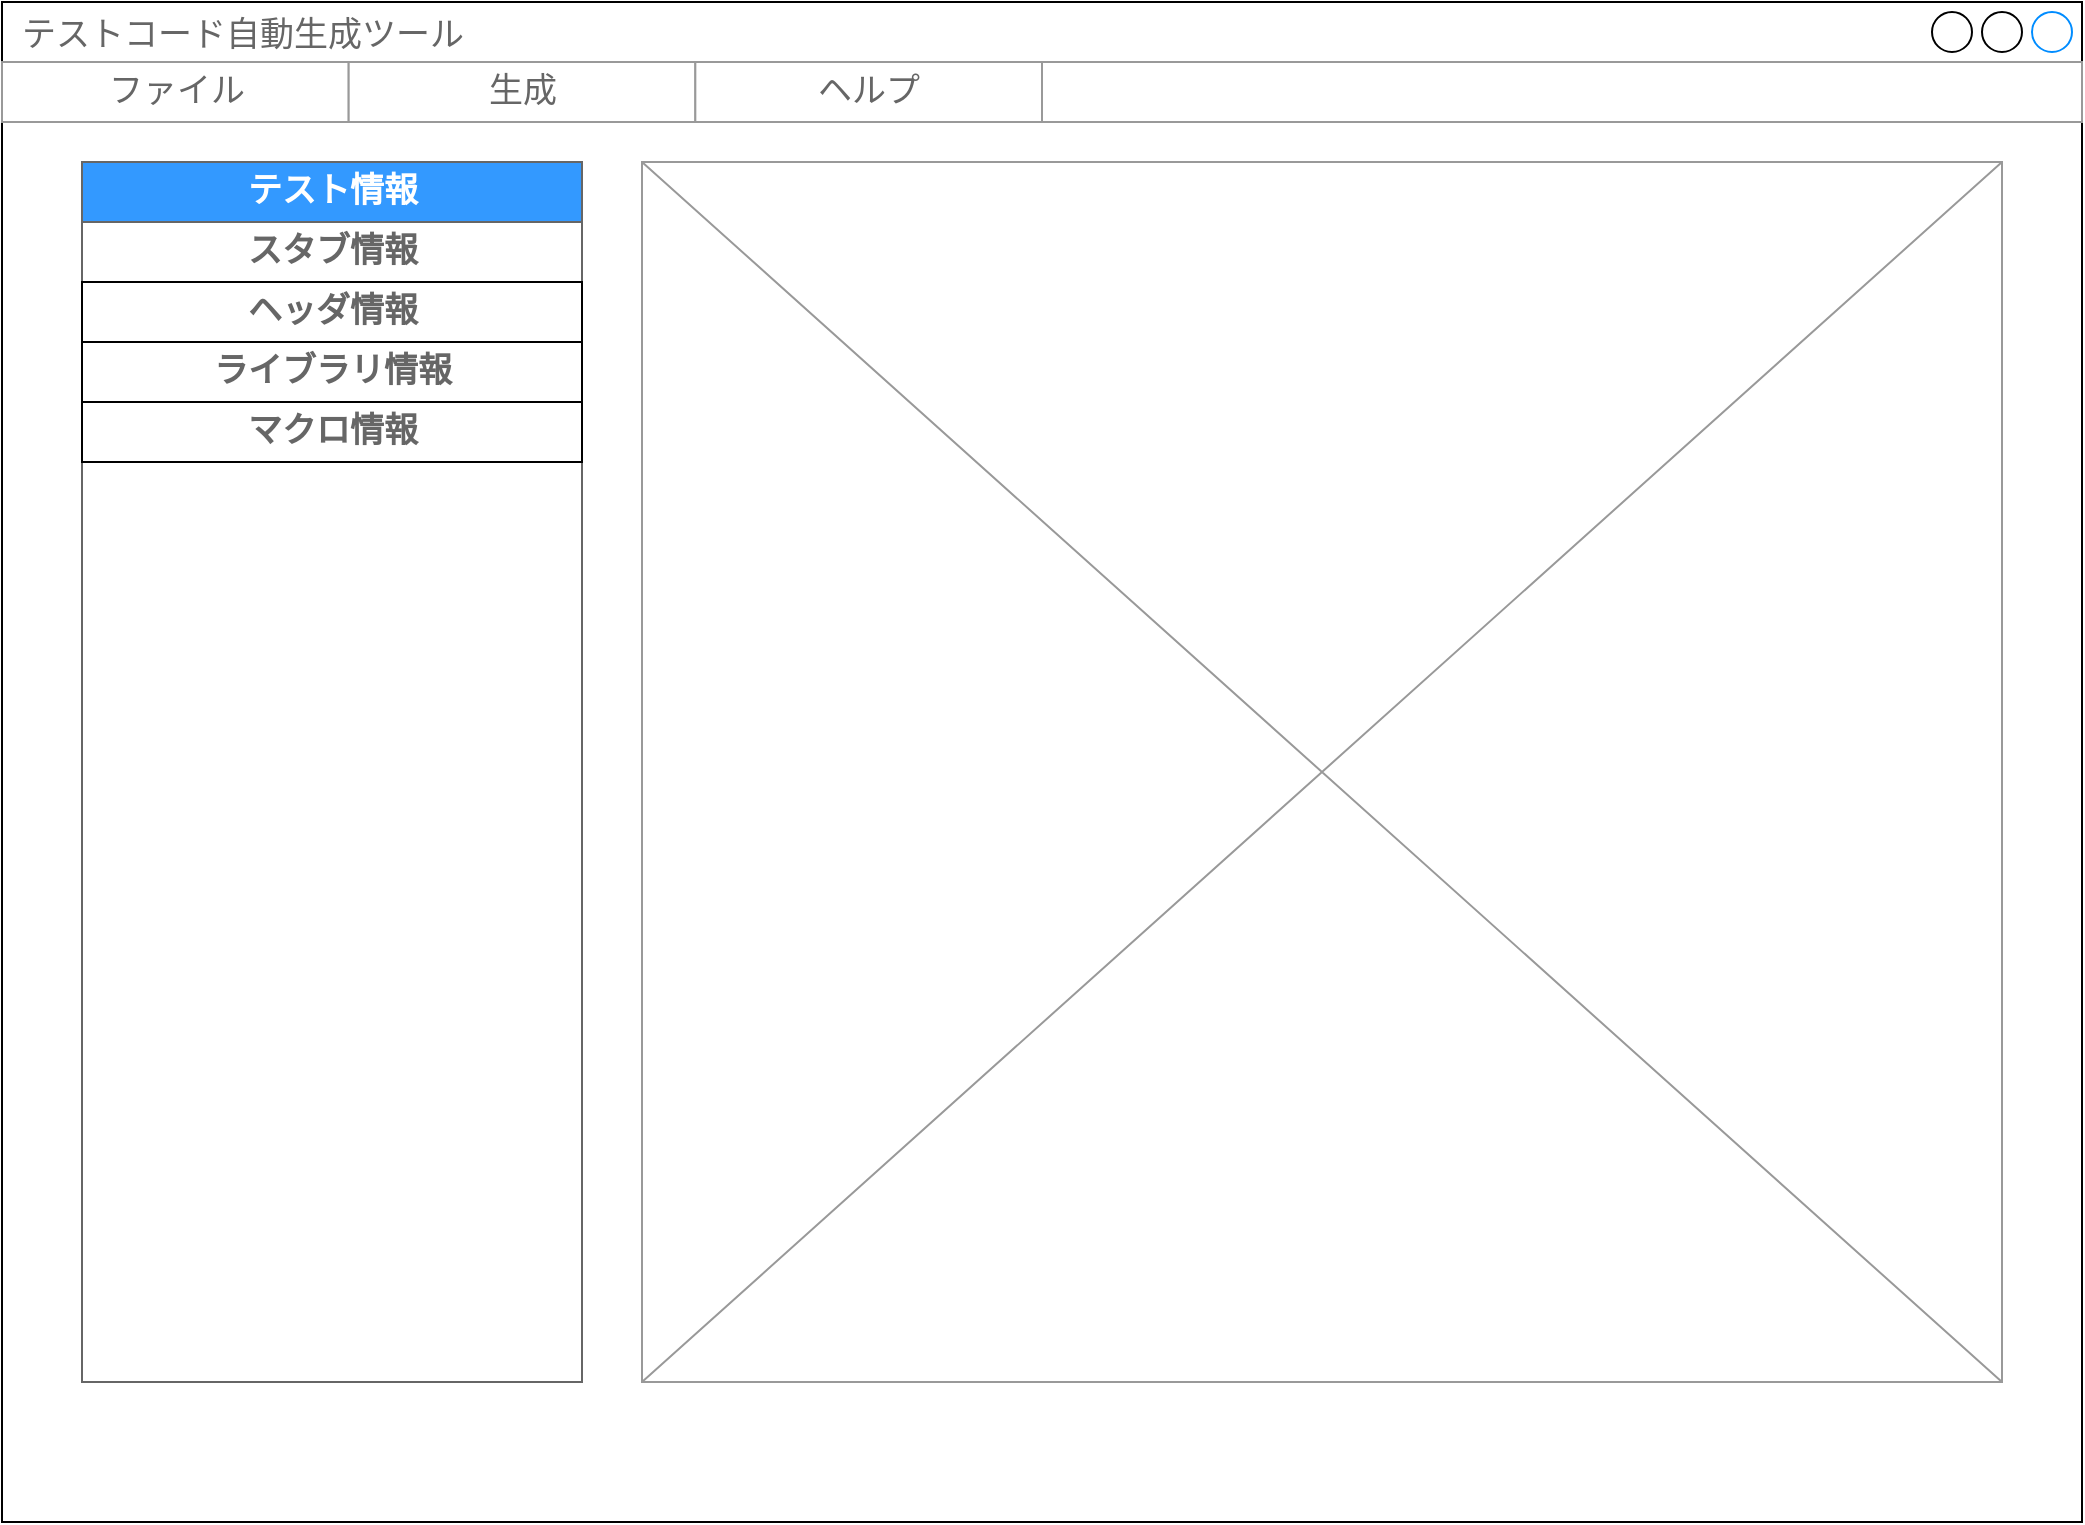 <mxfile version="20.8.16" type="device" pages="6"><diagram name="基本画面構成" id="03018318-947c-dd8e-b7a3-06fadd420f32"><mxGraphModel dx="1612" dy="884" grid="1" gridSize="10" guides="1" tooltips="1" connect="1" arrows="1" fold="1" page="1" pageScale="1" pageWidth="1100" pageHeight="850" background="#ffffff" math="0" shadow="0"><root><mxCell id="0"/><mxCell id="1" parent="0"/><mxCell id="9hwru-9en4UcPgaP0JlD-1" value="テストコード自動生成ツール" style="strokeWidth=1;shadow=0;dashed=0;align=center;html=1;shape=mxgraph.mockup.containers.window;align=left;verticalAlign=top;spacingLeft=8;strokeColor2=#008cff;strokeColor3=#c4c4c4;fontColor=#666666;mainText=;fontSize=17;labelBackgroundColor=none;" parent="1" vertex="1"><mxGeometry x="40" y="40" width="1040" height="760" as="geometry"/></mxCell><mxCell id="9hwru-9en4UcPgaP0JlD-2" value="" style="strokeWidth=1;shadow=0;dashed=0;align=center;html=1;shape=mxgraph.mockup.containers.rrect;rSize=0;strokeColor=#666666;" parent="1" vertex="1"><mxGeometry x="80" y="120" width="250" height="610" as="geometry"/></mxCell><mxCell id="9hwru-9en4UcPgaP0JlD-3" value="テスト情報" style="strokeColor=inherit;fillColor=#3399FF;gradientColor=none;strokeWidth=1;shadow=0;dashed=0;align=center;html=1;shape=mxgraph.mockup.containers.rrect;rSize=0;fontSize=17;fontColor=#FFFFFF;fontStyle=1;resizeWidth=1;" parent="9hwru-9en4UcPgaP0JlD-2" vertex="1"><mxGeometry width="250" height="30" relative="1" as="geometry"/></mxCell><mxCell id="9hwru-9en4UcPgaP0JlD-4" value="スタブ情報" style="strokeColor=inherit;fillColor=inherit;gradientColor=inherit;strokeWidth=1;shadow=0;dashed=0;align=center;html=1;shape=mxgraph.mockup.containers.rrect;rSize=0;fontSize=17;fontColor=#666666;fontStyle=1;resizeWidth=1;" parent="9hwru-9en4UcPgaP0JlD-2" vertex="1"><mxGeometry width="250" height="30" relative="1" as="geometry"><mxPoint y="30" as="offset"/></mxGeometry></mxCell><mxCell id="9hwru-9en4UcPgaP0JlD-5" value="ヘッダ情報" style="strokeWidth=1;shadow=0;dashed=0;align=center;html=1;shape=mxgraph.mockup.containers.rrect;rSize=0;fontSize=17;fontColor=#666666;fontStyle=1;fillColor=#FFFFFF;strokeColor=#000000;resizeWidth=1;gradientColor=#ffffff;" parent="9hwru-9en4UcPgaP0JlD-2" vertex="1"><mxGeometry width="250" height="30" relative="1" as="geometry"><mxPoint y="60" as="offset"/></mxGeometry></mxCell><mxCell id="y5yFTSg9JEZbx3OpITRd-5" value="ライブラリ情報" style="rounded=0;html=1;fontSize=17;fontColor=#666666;fontStyle=1" parent="9hwru-9en4UcPgaP0JlD-2" vertex="1"><mxGeometry y="90" width="250" height="30" as="geometry"/></mxCell><mxCell id="y5yFTSg9JEZbx3OpITRd-11" value="マクロ情報" style="rounded=0;html=1;fontSize=17;fontColor=#666666;fontStyle=1" parent="9hwru-9en4UcPgaP0JlD-2" vertex="1"><mxGeometry y="120" width="250" height="30" as="geometry"/></mxCell><mxCell id="9hwru-9en4UcPgaP0JlD-7" value="" style="verticalLabelPosition=bottom;shadow=0;dashed=0;align=center;html=1;verticalAlign=top;strokeWidth=1;shape=mxgraph.mockup.graphics.simpleIcon;strokeColor=#999999;" parent="1" vertex="1"><mxGeometry x="360" y="120" width="680" height="610" as="geometry"/></mxCell><mxCell id="_d0EkSeOCeILaIV-UWA6-1" value="" style="strokeWidth=1;shadow=0;dashed=0;align=center;html=1;shape=mxgraph.mockup.forms.rrect;rSize=0;strokeColor=#999999;" parent="1" vertex="1"><mxGeometry x="40" y="70" width="1040" height="30" as="geometry"/></mxCell><mxCell id="_d0EkSeOCeILaIV-UWA6-2" value="ファイル" style="strokeColor=inherit;fillColor=inherit;gradientColor=inherit;strokeWidth=1;shadow=0;dashed=0;align=center;html=1;shape=mxgraph.mockup.forms.rrect;rSize=0;fontSize=17;fontColor=#666666;" parent="_d0EkSeOCeILaIV-UWA6-1" vertex="1"><mxGeometry width="173.333" height="30" as="geometry"/></mxCell><mxCell id="_d0EkSeOCeILaIV-UWA6-3" value="生成" style="strokeColor=inherit;fillColor=inherit;gradientColor=inherit;strokeWidth=1;shadow=0;dashed=0;align=center;html=1;shape=mxgraph.mockup.forms.rrect;rSize=0;fontSize=17;fontColor=#666666;" parent="_d0EkSeOCeILaIV-UWA6-1" vertex="1"><mxGeometry x="173.337" width="173.333" height="30" as="geometry"/></mxCell><mxCell id="UghdZn0Q_ZNb2Nab-XU8-2" value="ヘルプ" style="strokeColor=inherit;fillColor=inherit;gradientColor=inherit;strokeWidth=1;shadow=0;dashed=0;align=center;html=1;shape=mxgraph.mockup.forms.rrect;rSize=0;fontSize=17;fontColor=#666666;" vertex="1" parent="_d0EkSeOCeILaIV-UWA6-1"><mxGeometry x="346.667" width="173.333" height="30" as="geometry"/></mxCell></root></mxGraphModel></diagram><diagram name="テスト情報" id="dpCbRO_Q3HK7U3uG6DJw"><mxGraphModel dx="1612" dy="884" grid="1" gridSize="10" guides="1" tooltips="1" connect="1" arrows="1" fold="1" page="1" pageScale="1" pageWidth="1100" pageHeight="850" background="#ffffff" math="0" shadow="0"><root><mxCell id="grV2KH77sPc5Wq6j4LQy-0"/><mxCell id="grV2KH77sPc5Wq6j4LQy-1" parent="grV2KH77sPc5Wq6j4LQy-0"/><mxCell id="grV2KH77sPc5Wq6j4LQy-2" value="テストコード自動生成ツール" style="strokeWidth=1;shadow=0;dashed=0;align=center;html=1;shape=mxgraph.mockup.containers.window;align=left;verticalAlign=top;spacingLeft=8;strokeColor2=#008cff;strokeColor3=#c4c4c4;fontColor=#666666;mainText=;fontSize=17;labelBackgroundColor=none;" parent="grV2KH77sPc5Wq6j4LQy-1" vertex="1"><mxGeometry x="40" y="40" width="1040" height="760" as="geometry"/></mxCell><mxCell id="grV2KH77sPc5Wq6j4LQy-12" value="" style="rounded=0;whiteSpace=wrap;html=1;strokeColor=#000000;fillColor=#FFFFFF;gradientColor=#ffffff;fontColor=#666666;" parent="grV2KH77sPc5Wq6j4LQy-1" vertex="1"><mxGeometry x="360" y="120" width="690" height="610" as="geometry"/></mxCell><mxCell id="grV2KH77sPc5Wq6j4LQy-13" value="入力(テスト定義ファイル)：" style="text;html=1;strokeColor=none;fillColor=none;align=left;verticalAlign=middle;whiteSpace=wrap;rounded=0;fontColor=#666666;spacingLeft=10;" parent="grV2KH77sPc5Wq6j4LQy-1" vertex="1"><mxGeometry x="360" y="120" width="690" height="40" as="geometry"/></mxCell><mxCell id="grV2KH77sPc5Wq6j4LQy-14" value="Line 1" style="strokeWidth=1;shadow=0;dashed=0;align=center;html=1;shape=mxgraph.mockup.text.textBox;fontColor=#666666;align=left;fontSize=17;spacingLeft=4;spacingTop=-3;strokeColor=#666666;mainText=;fillColor=#FFFFFF;gradientColor=#ffffff;verticalAlign=middle;" parent="grV2KH77sPc5Wq6j4LQy-1" vertex="1"><mxGeometry x="370" y="160" width="635" height="30" as="geometry"/></mxCell><mxCell id="grV2KH77sPc5Wq6j4LQy-16" value="出力ファイル：" style="text;html=1;strokeColor=none;fillColor=none;align=left;verticalAlign=middle;whiteSpace=wrap;rounded=0;fontColor=#666666;spacingLeft=10;" parent="grV2KH77sPc5Wq6j4LQy-1" vertex="1"><mxGeometry x="360" y="190" width="690" height="40" as="geometry"/></mxCell><mxCell id="grV2KH77sPc5Wq6j4LQy-17" value="Line 1" style="strokeWidth=1;shadow=0;dashed=0;align=center;html=1;shape=mxgraph.mockup.text.textBox;fontColor=#666666;align=left;fontSize=17;spacingLeft=4;spacingTop=-3;strokeColor=#666666;mainText=;fillColor=#FFFFFF;gradientColor=#ffffff;verticalAlign=middle;" parent="grV2KH77sPc5Wq6j4LQy-1" vertex="1"><mxGeometry x="370" y="230" width="635" height="30" as="geometry"/></mxCell><mxCell id="sqTs93BHz3WHbi5huzq--0" value="" style="strokeWidth=1;shadow=0;dashed=0;align=center;html=1;shape=mxgraph.mockup.forms.rrect;rSize=0;strokeColor=#999999;" parent="grV2KH77sPc5Wq6j4LQy-1" vertex="1"><mxGeometry x="40" y="70" width="1040" height="30" as="geometry"/></mxCell><mxCell id="sqTs93BHz3WHbi5huzq--1" value="ファイル" style="strokeColor=inherit;fillColor=inherit;gradientColor=inherit;strokeWidth=1;shadow=0;dashed=0;align=center;html=1;shape=mxgraph.mockup.forms.rrect;rSize=0;fontSize=17;fontColor=#666666;" parent="sqTs93BHz3WHbi5huzq--0" vertex="1"><mxGeometry width="173.333" height="30" as="geometry"/></mxCell><mxCell id="sqTs93BHz3WHbi5huzq--2" value="実行" style="strokeColor=inherit;fillColor=inherit;gradientColor=inherit;strokeWidth=1;shadow=0;dashed=0;align=center;html=1;shape=mxgraph.mockup.forms.rrect;rSize=0;fontSize=17;fontColor=#666666;" parent="sqTs93BHz3WHbi5huzq--0" vertex="1"><mxGeometry x="173.337" width="173.333" height="30" as="geometry"/></mxCell><mxCell id="EmnfbcOG1supJtTWnngs-0" value="ヘルプ" style="strokeColor=inherit;fillColor=inherit;gradientColor=inherit;strokeWidth=1;shadow=0;dashed=0;align=center;html=1;shape=mxgraph.mockup.forms.rrect;rSize=0;fontSize=17;fontColor=#666666;" vertex="1" parent="sqTs93BHz3WHbi5huzq--0"><mxGeometry x="346.667" width="173.333" height="30" as="geometry"/></mxCell><mxCell id="wxHCtYgKQq3ZhYlfMg-A-0" value="" style="strokeWidth=1;shadow=0;dashed=0;align=center;html=1;shape=mxgraph.mockup.containers.rrect;rSize=0;strokeColor=#666666;fontColor=#FFFFFF;" parent="grV2KH77sPc5Wq6j4LQy-1" vertex="1"><mxGeometry x="80" y="120" width="250" height="610" as="geometry"/></mxCell><mxCell id="wxHCtYgKQq3ZhYlfMg-A-1" value="テスト情報" style="strokeColor=inherit;fillColor=#3399FF;gradientColor=none;strokeWidth=1;shadow=0;dashed=0;align=center;html=1;shape=mxgraph.mockup.containers.rrect;rSize=0;fontSize=17;fontColor=#666666;fontStyle=1;resizeWidth=1;" parent="wxHCtYgKQq3ZhYlfMg-A-0" vertex="1"><mxGeometry width="250" height="30" relative="1" as="geometry"/></mxCell><mxCell id="wxHCtYgKQq3ZhYlfMg-A-2" value="スタブ情報" style="strokeColor=inherit;fillColor=none;gradientColor=inherit;strokeWidth=1;shadow=0;dashed=0;align=center;html=1;shape=mxgraph.mockup.containers.rrect;rSize=0;fontSize=17;fontColor=#666666;fontStyle=1;resizeWidth=1;" parent="wxHCtYgKQq3ZhYlfMg-A-0" vertex="1"><mxGeometry width="250" height="30" relative="1" as="geometry"><mxPoint y="30" as="offset"/></mxGeometry></mxCell><mxCell id="wxHCtYgKQq3ZhYlfMg-A-3" value="ヘッダ情報" style="strokeWidth=1;shadow=0;dashed=0;align=center;html=1;shape=mxgraph.mockup.containers.rrect;rSize=0;fontSize=17;fontColor=#666666;fontStyle=1;fillColor=#FFFFFF;strokeColor=#000000;resizeWidth=1;gradientColor=#ffffff;" parent="wxHCtYgKQq3ZhYlfMg-A-0" vertex="1"><mxGeometry width="250" height="30" relative="1" as="geometry"><mxPoint y="60" as="offset"/></mxGeometry></mxCell><mxCell id="wxHCtYgKQq3ZhYlfMg-A-4" value="ライブラリ情報" style="rounded=0;html=1;fontSize=17;fontColor=#666666;fontStyle=1" parent="wxHCtYgKQq3ZhYlfMg-A-0" vertex="1"><mxGeometry y="90" width="250" height="30" as="geometry"/></mxCell><mxCell id="wxHCtYgKQq3ZhYlfMg-A-5" value="マクロ情報" style="rounded=0;html=1;fontSize=17;fontColor=#666666;fontStyle=1" parent="wxHCtYgKQq3ZhYlfMg-A-0" vertex="1"><mxGeometry y="120" width="250" height="30" as="geometry"/></mxCell></root></mxGraphModel></diagram><diagram name="スタブ情報" id="4IOG25D9VPpVY6j1-vUD"><mxGraphModel dx="1612" dy="884" grid="1" gridSize="10" guides="1" tooltips="1" connect="1" arrows="1" fold="1" page="1" pageScale="1" pageWidth="1100" pageHeight="850" background="#ffffff" math="0" shadow="0"><root><mxCell id="AW5n6xgXQ_izR3B869sL-0"/><mxCell id="AW5n6xgXQ_izR3B869sL-1" parent="AW5n6xgXQ_izR3B869sL-0"/><mxCell id="AW5n6xgXQ_izR3B869sL-2" value="テストコード自動生成ツール" style="strokeWidth=1;shadow=0;dashed=0;align=center;html=1;shape=mxgraph.mockup.containers.window;align=left;verticalAlign=top;spacingLeft=8;strokeColor2=#008cff;strokeColor3=#c4c4c4;fontColor=#666666;mainText=;fontSize=17;labelBackgroundColor=none;" parent="AW5n6xgXQ_izR3B869sL-1" vertex="1"><mxGeometry x="40" y="40" width="1040" height="760" as="geometry"/></mxCell><mxCell id="J2Of4-h976m-gpY96LYn-0" value="" style="rounded=0;whiteSpace=wrap;html=1;strokeColor=#000000;fillColor=#FFFFFF;gradientColor=#ffffff;fontColor=#666666;" parent="AW5n6xgXQ_izR3B869sL-1" vertex="1"><mxGeometry x="360" y="120" width="690" height="610" as="geometry"/></mxCell><mxCell id="J2Of4-h976m-gpY96LYn-1" value="バッファサイズ１：" style="text;html=1;strokeColor=none;fillColor=none;align=left;verticalAlign=middle;whiteSpace=wrap;rounded=0;fontColor=#666666;spacingLeft=10;" parent="AW5n6xgXQ_izR3B869sL-1" vertex="1"><mxGeometry x="360" y="120" width="690" height="40" as="geometry"/></mxCell><mxCell id="J2Of4-h976m-gpY96LYn-2" value="&lt;table cellpadding=&quot;0&quot; cellspacing=&quot;0&quot; style=&quot;width:100%;height:100%;&quot;&gt;&lt;tr&gt;&lt;td style=&quot;width:85%&quot;&gt;100&lt;/td&gt;&lt;td style=&quot;width:15%&quot;&gt;&lt;/td&gt;&lt;/tr&gt;&lt;/table&gt;" style="strokeWidth=1;shadow=0;dashed=0;align=center;html=1;shape=mxgraph.mockup.forms.spinner;strokeColor=#999999;spinLayout=right;spinStyle=normal;adjStyle=triangle;fillColor=#aaddff;fontSize=17;fontColor=#666666;mainText=;html=1;overflow=fill;" parent="AW5n6xgXQ_izR3B869sL-1" vertex="1"><mxGeometry x="400" y="160" width="160" height="42" as="geometry"/></mxCell><mxCell id="J2Of4-h976m-gpY96LYn-4" value="バッファサイズ2：" style="text;html=1;strokeColor=none;fillColor=none;align=left;verticalAlign=middle;whiteSpace=wrap;rounded=0;fontColor=#666666;spacingLeft=10;" parent="AW5n6xgXQ_izR3B869sL-1" vertex="1"><mxGeometry x="360" y="202" width="690" height="40" as="geometry"/></mxCell><mxCell id="J2Of4-h976m-gpY96LYn-5" value="&lt;table cellpadding=&quot;0&quot; cellspacing=&quot;0&quot; style=&quot;width:100%;height:100%;&quot;&gt;&lt;tr&gt;&lt;td style=&quot;width:85%&quot;&gt;100&lt;/td&gt;&lt;td style=&quot;width:15%&quot;&gt;&lt;/td&gt;&lt;/tr&gt;&lt;/table&gt;" style="strokeWidth=1;shadow=0;dashed=0;align=center;html=1;shape=mxgraph.mockup.forms.spinner;strokeColor=#999999;spinLayout=right;spinStyle=normal;adjStyle=triangle;fillColor=#aaddff;fontSize=17;fontColor=#666666;mainText=;html=1;overflow=fill;" parent="AW5n6xgXQ_izR3B869sL-1" vertex="1"><mxGeometry x="400" y="242" width="160" height="42" as="geometry"/></mxCell><mxCell id="Mf6vwOzKavBPn4hQ-oSU-3" value="" style="strokeWidth=1;shadow=0;dashed=0;align=center;html=1;shape=mxgraph.mockup.forms.rrect;rSize=0;strokeColor=#999999;" parent="AW5n6xgXQ_izR3B869sL-1" vertex="1"><mxGeometry x="40" y="70" width="1040" height="30" as="geometry"/></mxCell><mxCell id="Mf6vwOzKavBPn4hQ-oSU-4" value="ファイル" style="strokeColor=inherit;fillColor=inherit;gradientColor=inherit;strokeWidth=1;shadow=0;dashed=0;align=center;html=1;shape=mxgraph.mockup.forms.rrect;rSize=0;fontSize=17;fontColor=#666666;" parent="Mf6vwOzKavBPn4hQ-oSU-3" vertex="1"><mxGeometry width="173.333" height="30" as="geometry"/></mxCell><mxCell id="Mf6vwOzKavBPn4hQ-oSU-5" value="実行" style="strokeColor=inherit;fillColor=inherit;gradientColor=inherit;strokeWidth=1;shadow=0;dashed=0;align=center;html=1;shape=mxgraph.mockup.forms.rrect;rSize=0;fontSize=17;fontColor=#666666;" parent="Mf6vwOzKavBPn4hQ-oSU-3" vertex="1"><mxGeometry x="173.337" width="173.333" height="30" as="geometry"/></mxCell><mxCell id="_fLjXLPnqDTyhEwpML-s-0" value="ヘルプ" style="strokeColor=inherit;fillColor=inherit;gradientColor=inherit;strokeWidth=1;shadow=0;dashed=0;align=center;html=1;shape=mxgraph.mockup.forms.rrect;rSize=0;fontSize=17;fontColor=#666666;" vertex="1" parent="Mf6vwOzKavBPn4hQ-oSU-3"><mxGeometry x="346.667" width="173.333" height="30" as="geometry"/></mxCell><mxCell id="aFeP-QTtbjjAXM3kBkoB-0" value="" style="strokeWidth=1;shadow=0;dashed=0;align=center;html=1;shape=mxgraph.mockup.containers.rrect;rSize=0;strokeColor=#666666;" parent="AW5n6xgXQ_izR3B869sL-1" vertex="1"><mxGeometry x="80" y="120" width="250" height="610" as="geometry"/></mxCell><mxCell id="aFeP-QTtbjjAXM3kBkoB-1" value="テスト情報" style="strokeColor=inherit;fillColor=#FFFFFF;gradientColor=none;strokeWidth=1;shadow=0;dashed=0;align=center;html=1;shape=mxgraph.mockup.containers.rrect;rSize=0;fontSize=17;fontColor=#666666;fontStyle=1;resizeWidth=1;" parent="aFeP-QTtbjjAXM3kBkoB-0" vertex="1"><mxGeometry width="250" height="30" relative="1" as="geometry"/></mxCell><mxCell id="aFeP-QTtbjjAXM3kBkoB-2" value="スタブ情報" style="strokeColor=inherit;fillColor=#3399FF;gradientColor=inherit;strokeWidth=1;shadow=0;dashed=0;align=center;html=1;shape=mxgraph.mockup.containers.rrect;rSize=0;fontSize=17;fontColor=#FFFFFF;fontStyle=1;resizeWidth=1;" parent="aFeP-QTtbjjAXM3kBkoB-0" vertex="1"><mxGeometry width="250" height="30" relative="1" as="geometry"><mxPoint y="30" as="offset"/></mxGeometry></mxCell><mxCell id="aFeP-QTtbjjAXM3kBkoB-3" value="ヘッダ情報" style="strokeWidth=1;shadow=0;dashed=0;align=center;html=1;shape=mxgraph.mockup.containers.rrect;rSize=0;fontSize=17;fontColor=#666666;fontStyle=1;fillColor=#FFFFFF;strokeColor=#000000;resizeWidth=1;gradientColor=none;" parent="aFeP-QTtbjjAXM3kBkoB-0" vertex="1"><mxGeometry width="250" height="30" relative="1" as="geometry"><mxPoint y="60" as="offset"/></mxGeometry></mxCell><mxCell id="aFeP-QTtbjjAXM3kBkoB-4" value="ライブラリ情報" style="rounded=0;html=1;fontSize=17;fontColor=#666666;fontStyle=1" parent="aFeP-QTtbjjAXM3kBkoB-0" vertex="1"><mxGeometry y="90" width="250" height="30" as="geometry"/></mxCell><mxCell id="aFeP-QTtbjjAXM3kBkoB-5" value="マクロ情報" style="rounded=0;html=1;fontSize=17;fontColor=#666666;fontStyle=1" parent="aFeP-QTtbjjAXM3kBkoB-0" vertex="1"><mxGeometry y="120" width="250" height="30" as="geometry"/></mxCell></root></mxGraphModel></diagram><diagram name="ヘッダ情報" id="fWGjToEqEA1YI7aHbc0_"><mxGraphModel dx="1612" dy="884" grid="1" gridSize="10" guides="1" tooltips="1" connect="1" arrows="1" fold="1" page="1" pageScale="1" pageWidth="1100" pageHeight="850" background="#ffffff" math="0" shadow="0"><root><mxCell id="FolmcVE4g_WhvU4OsLXf-0"/><mxCell id="FolmcVE4g_WhvU4OsLXf-1" parent="FolmcVE4g_WhvU4OsLXf-0"/><mxCell id="FolmcVE4g_WhvU4OsLXf-2" value="テストコード自動生成ツール" style="strokeWidth=1;shadow=0;dashed=0;align=center;html=1;shape=mxgraph.mockup.containers.window;align=left;verticalAlign=top;spacingLeft=8;strokeColor2=#008cff;strokeColor3=#c4c4c4;fontColor=#666666;mainText=;fontSize=17;labelBackgroundColor=none;" parent="FolmcVE4g_WhvU4OsLXf-1" vertex="1"><mxGeometry x="40" y="40" width="1040" height="760" as="geometry"/></mxCell><mxCell id="FolmcVE4g_WhvU4OsLXf-7" value="" style="strokeWidth=1;shadow=0;dashed=0;align=center;html=1;shape=mxgraph.mockup.forms.rrect;rSize=0;strokeColor=#999999;" parent="FolmcVE4g_WhvU4OsLXf-1" vertex="1"><mxGeometry x="40" y="70" width="1040" height="30" as="geometry"/></mxCell><mxCell id="FolmcVE4g_WhvU4OsLXf-8" value="ファイル" style="strokeColor=inherit;fillColor=inherit;gradientColor=inherit;strokeWidth=1;shadow=0;dashed=0;align=center;html=1;shape=mxgraph.mockup.forms.rrect;rSize=0;fontSize=17;fontColor=#666666;" parent="FolmcVE4g_WhvU4OsLXf-7" vertex="1"><mxGeometry width="173.333" height="30" as="geometry"/></mxCell><mxCell id="FolmcVE4g_WhvU4OsLXf-9" value="実行" style="strokeColor=inherit;fillColor=inherit;gradientColor=inherit;strokeWidth=1;shadow=0;dashed=0;align=center;html=1;shape=mxgraph.mockup.forms.rrect;rSize=0;fontSize=17;fontColor=#666666;" parent="FolmcVE4g_WhvU4OsLXf-7" vertex="1"><mxGeometry x="173.337" width="173.333" height="30" as="geometry"/></mxCell><mxCell id="07mpbCQbLzkCEpkLKs9c-0" value="ヘルプ" style="strokeColor=inherit;fillColor=inherit;gradientColor=inherit;strokeWidth=1;shadow=0;dashed=0;align=center;html=1;shape=mxgraph.mockup.forms.rrect;rSize=0;fontSize=17;fontColor=#666666;" vertex="1" parent="FolmcVE4g_WhvU4OsLXf-7"><mxGeometry x="346.667" width="173.333" height="30" as="geometry"/></mxCell><mxCell id="FolmcVE4g_WhvU4OsLXf-10" value="" style="rounded=0;whiteSpace=wrap;html=1;strokeColor=#000000;fillColor=#FFFFFF;gradientColor=#ffffff;fontColor=#666666;" parent="FolmcVE4g_WhvU4OsLXf-1" vertex="1"><mxGeometry x="360" y="120" width="690" height="610" as="geometry"/></mxCell><mxCell id="FolmcVE4g_WhvU4OsLXf-11" value="標準ヘッダ：" style="text;html=1;strokeColor=none;fillColor=none;align=left;verticalAlign=middle;whiteSpace=wrap;rounded=0;fontColor=#666666;spacingLeft=10;" parent="FolmcVE4g_WhvU4OsLXf-1" vertex="1"><mxGeometry x="360" y="120" width="690" height="40" as="geometry"/></mxCell><mxCell id="FolmcVE4g_WhvU4OsLXf-13" value="ユーザヘッダ" style="text;html=1;strokeColor=none;fillColor=none;align=left;verticalAlign=middle;whiteSpace=wrap;rounded=0;fontColor=#666666;spacingLeft=10;" parent="FolmcVE4g_WhvU4OsLXf-1" vertex="1"><mxGeometry x="360" y="320" width="690" height="40" as="geometry"/></mxCell><mxCell id="FolmcVE4g_WhvU4OsLXf-15" value="" style="rounded=0;whiteSpace=wrap;html=1;strokeColor=#000000;fillColor=#FFFFFF;gradientColor=none;fontColor=#666666;align=left;" parent="FolmcVE4g_WhvU4OsLXf-1" vertex="1"><mxGeometry x="400" y="160" width="600" height="160" as="geometry"/></mxCell><mxCell id="FolmcVE4g_WhvU4OsLXf-16" value="" style="rounded=0;whiteSpace=wrap;html=1;strokeColor=#000000;fillColor=#FFFFFF;gradientColor=none;fontColor=#666666;align=left;" parent="FolmcVE4g_WhvU4OsLXf-1" vertex="1"><mxGeometry x="400" y="360" width="600" height="160" as="geometry"/></mxCell><mxCell id="UO1eo63-Pspc9xyttQ0N-0" value="インクルードディレクトリ" style="text;html=1;strokeColor=none;fillColor=none;align=left;verticalAlign=middle;whiteSpace=wrap;rounded=0;fontColor=#666666;spacingLeft=10;" parent="FolmcVE4g_WhvU4OsLXf-1" vertex="1"><mxGeometry x="365" y="520" width="690" height="40" as="geometry"/></mxCell><mxCell id="UO1eo63-Pspc9xyttQ0N-1" value="" style="rounded=0;whiteSpace=wrap;html=1;strokeColor=#000000;fillColor=#FFFFFF;gradientColor=none;fontColor=#666666;align=left;" parent="FolmcVE4g_WhvU4OsLXf-1" vertex="1"><mxGeometry x="400" y="560" width="600" height="160" as="geometry"/></mxCell><mxCell id="MLbu7PVZ9KmqcFI35WvK-0" value="" style="strokeWidth=1;shadow=0;dashed=0;align=center;html=1;shape=mxgraph.mockup.containers.rrect;rSize=0;strokeColor=#666666;" parent="FolmcVE4g_WhvU4OsLXf-1" vertex="1"><mxGeometry x="80" y="120" width="250" height="610" as="geometry"/></mxCell><mxCell id="MLbu7PVZ9KmqcFI35WvK-1" value="テスト情報" style="strokeColor=inherit;fillColor=#FFFFFF;gradientColor=none;strokeWidth=1;shadow=0;dashed=0;align=center;html=1;shape=mxgraph.mockup.containers.rrect;rSize=0;fontSize=17;fontColor=#666666;fontStyle=1;resizeWidth=1;" parent="MLbu7PVZ9KmqcFI35WvK-0" vertex="1"><mxGeometry width="250" height="30" relative="1" as="geometry"/></mxCell><mxCell id="MLbu7PVZ9KmqcFI35WvK-2" value="スタブ情報" style="strokeColor=inherit;fillColor=inherit;gradientColor=inherit;strokeWidth=1;shadow=0;dashed=0;align=center;html=1;shape=mxgraph.mockup.containers.rrect;rSize=0;fontSize=17;fontColor=#666666;fontStyle=1;resizeWidth=1;" parent="MLbu7PVZ9KmqcFI35WvK-0" vertex="1"><mxGeometry width="250" height="30" relative="1" as="geometry"><mxPoint y="30" as="offset"/></mxGeometry></mxCell><mxCell id="MLbu7PVZ9KmqcFI35WvK-3" value="ヘッダ情報" style="strokeWidth=1;shadow=0;dashed=0;align=center;html=1;shape=mxgraph.mockup.containers.rrect;rSize=0;fontSize=17;fontColor=#FFFFFF;fontStyle=1;fillColor=#3399FF;strokeColor=#000000;resizeWidth=1;gradientColor=none;" parent="MLbu7PVZ9KmqcFI35WvK-0" vertex="1"><mxGeometry width="250" height="30" relative="1" as="geometry"><mxPoint y="60" as="offset"/></mxGeometry></mxCell><mxCell id="MLbu7PVZ9KmqcFI35WvK-4" value="ライブラリ情報" style="rounded=0;html=1;fontSize=17;fontColor=#666666;fontStyle=1" parent="MLbu7PVZ9KmqcFI35WvK-0" vertex="1"><mxGeometry y="90" width="250" height="30" as="geometry"/></mxCell><mxCell id="MLbu7PVZ9KmqcFI35WvK-5" value="マクロ情報" style="rounded=0;html=1;fontSize=17;fontColor=#666666;fontStyle=1" parent="MLbu7PVZ9KmqcFI35WvK-0" vertex="1"><mxGeometry y="120" width="250" height="30" as="geometry"/></mxCell></root></mxGraphModel></diagram><diagram name="ライブラリ情報" id="fnNlXKbFB-y1KG1FZcIc"><mxGraphModel dx="1612" dy="884" grid="1" gridSize="10" guides="1" tooltips="1" connect="1" arrows="1" fold="1" page="1" pageScale="1" pageWidth="1100" pageHeight="850" background="#ffffff" math="0" shadow="0"><root><mxCell id="SyWiGET7o1NTAPiMwZJA-0"/><mxCell id="SyWiGET7o1NTAPiMwZJA-1" parent="SyWiGET7o1NTAPiMwZJA-0"/><mxCell id="SyWiGET7o1NTAPiMwZJA-2" value="テストコード自動生成ツール" style="strokeWidth=1;shadow=0;dashed=0;align=center;html=1;shape=mxgraph.mockup.containers.window;align=left;verticalAlign=top;spacingLeft=8;strokeColor2=#008cff;strokeColor3=#c4c4c4;fontColor=#666666;mainText=;fontSize=17;labelBackgroundColor=none;" parent="SyWiGET7o1NTAPiMwZJA-1" vertex="1"><mxGeometry x="40" y="40" width="1040" height="760" as="geometry"/></mxCell><mxCell id="SyWiGET7o1NTAPiMwZJA-3" value="" style="strokeWidth=1;shadow=0;dashed=0;align=center;html=1;shape=mxgraph.mockup.forms.rrect;rSize=0;strokeColor=#999999;" parent="SyWiGET7o1NTAPiMwZJA-1" vertex="1"><mxGeometry x="40" y="70" width="1040" height="30" as="geometry"/></mxCell><mxCell id="SyWiGET7o1NTAPiMwZJA-4" value="ファイル" style="strokeColor=inherit;fillColor=inherit;gradientColor=inherit;strokeWidth=1;shadow=0;dashed=0;align=center;html=1;shape=mxgraph.mockup.forms.rrect;rSize=0;fontSize=17;fontColor=#666666;" parent="SyWiGET7o1NTAPiMwZJA-3" vertex="1"><mxGeometry width="173.333" height="30" as="geometry"/></mxCell><mxCell id="SyWiGET7o1NTAPiMwZJA-5" value="実行" style="strokeColor=inherit;fillColor=inherit;gradientColor=inherit;strokeWidth=1;shadow=0;dashed=0;align=center;html=1;shape=mxgraph.mockup.forms.rrect;rSize=0;fontSize=17;fontColor=#666666;" parent="SyWiGET7o1NTAPiMwZJA-3" vertex="1"><mxGeometry x="173.337" width="173.333" height="30" as="geometry"/></mxCell><mxCell id="UH7PP46UmpCH4MBmyDhc-0" value="ヘルプ" style="strokeColor=inherit;fillColor=inherit;gradientColor=inherit;strokeWidth=1;shadow=0;dashed=0;align=center;html=1;shape=mxgraph.mockup.forms.rrect;rSize=0;fontSize=17;fontColor=#666666;" vertex="1" parent="SyWiGET7o1NTAPiMwZJA-3"><mxGeometry x="346.667" width="173.333" height="30" as="geometry"/></mxCell><mxCell id="SyWiGET7o1NTAPiMwZJA-6" value="" style="rounded=0;whiteSpace=wrap;html=1;strokeColor=#000000;fillColor=#FFFFFF;gradientColor=#ffffff;fontColor=#666666;" parent="SyWiGET7o1NTAPiMwZJA-1" vertex="1"><mxGeometry x="360" y="120" width="690" height="610" as="geometry"/></mxCell><mxCell id="SyWiGET7o1NTAPiMwZJA-7" value="ライブラリ：" style="text;html=1;strokeColor=none;fillColor=none;align=left;verticalAlign=middle;whiteSpace=wrap;rounded=0;fontColor=#666666;spacingLeft=10;" parent="SyWiGET7o1NTAPiMwZJA-1" vertex="1"><mxGeometry x="360" y="120" width="690" height="40" as="geometry"/></mxCell><mxCell id="SyWiGET7o1NTAPiMwZJA-8" value="ライブラリディレクトリ：" style="text;html=1;strokeColor=none;fillColor=none;align=left;verticalAlign=middle;whiteSpace=wrap;rounded=0;fontColor=#666666;spacingLeft=10;" parent="SyWiGET7o1NTAPiMwZJA-1" vertex="1"><mxGeometry x="360" y="420" width="690" height="40" as="geometry"/></mxCell><mxCell id="SyWiGET7o1NTAPiMwZJA-9" value="" style="rounded=0;whiteSpace=wrap;html=1;strokeColor=#000000;fillColor=#FFFFFF;gradientColor=none;fontColor=#666666;align=left;" parent="SyWiGET7o1NTAPiMwZJA-1" vertex="1"><mxGeometry x="400" y="160" width="600" height="260" as="geometry"/></mxCell><mxCell id="SyWiGET7o1NTAPiMwZJA-10" value="" style="rounded=0;whiteSpace=wrap;html=1;strokeColor=#000000;fillColor=#FFFFFF;gradientColor=none;fontColor=#666666;align=left;" parent="SyWiGET7o1NTAPiMwZJA-1" vertex="1"><mxGeometry x="405" y="460" width="600" height="250" as="geometry"/></mxCell><mxCell id="SyWiGET7o1NTAPiMwZJA-13" value="" style="strokeWidth=1;shadow=0;dashed=0;align=center;html=1;shape=mxgraph.mockup.containers.rrect;rSize=0;strokeColor=#666666;" parent="SyWiGET7o1NTAPiMwZJA-1" vertex="1"><mxGeometry x="80" y="120" width="250" height="610" as="geometry"/></mxCell><mxCell id="SyWiGET7o1NTAPiMwZJA-14" value="テスト情報" style="strokeColor=inherit;fillColor=#FFFFFF;gradientColor=none;strokeWidth=1;shadow=0;dashed=0;align=center;html=1;shape=mxgraph.mockup.containers.rrect;rSize=0;fontSize=17;fontColor=#666666;fontStyle=1;resizeWidth=1;" parent="SyWiGET7o1NTAPiMwZJA-13" vertex="1"><mxGeometry width="250" height="30" relative="1" as="geometry"/></mxCell><mxCell id="SyWiGET7o1NTAPiMwZJA-15" value="スタブ情報" style="strokeColor=inherit;fillColor=inherit;gradientColor=inherit;strokeWidth=1;shadow=0;dashed=0;align=center;html=1;shape=mxgraph.mockup.containers.rrect;rSize=0;fontSize=17;fontColor=#666666;fontStyle=1;resizeWidth=1;" parent="SyWiGET7o1NTAPiMwZJA-13" vertex="1"><mxGeometry width="250" height="30" relative="1" as="geometry"><mxPoint y="30" as="offset"/></mxGeometry></mxCell><mxCell id="SyWiGET7o1NTAPiMwZJA-16" value="ヘッダ情報" style="strokeWidth=1;shadow=0;dashed=0;align=center;html=1;shape=mxgraph.mockup.containers.rrect;rSize=0;fontSize=17;fontColor=#666666;fontStyle=1;fillColor=none;strokeColor=#000000;resizeWidth=1;gradientColor=none;" parent="SyWiGET7o1NTAPiMwZJA-13" vertex="1"><mxGeometry width="250" height="30" relative="1" as="geometry"><mxPoint y="60" as="offset"/></mxGeometry></mxCell><mxCell id="SyWiGET7o1NTAPiMwZJA-17" value="ライブラリ情報" style="rounded=0;html=1;fontSize=17;fontColor=#FFFFFF;fontStyle=1;fillColor=#3399FF;" parent="SyWiGET7o1NTAPiMwZJA-13" vertex="1"><mxGeometry y="90" width="250" height="30" as="geometry"/></mxCell><mxCell id="SyWiGET7o1NTAPiMwZJA-18" value="マクロ情報" style="rounded=0;html=1;fontSize=17;fontColor=#666666;fontStyle=1" parent="SyWiGET7o1NTAPiMwZJA-13" vertex="1"><mxGeometry y="120" width="250" height="30" as="geometry"/></mxCell></root></mxGraphModel></diagram><diagram name="マクロ情報" id="m_6x_zkYpgYFUmicocne"><mxGraphModel dx="1612" dy="884" grid="1" gridSize="10" guides="1" tooltips="1" connect="1" arrows="1" fold="1" page="1" pageScale="1" pageWidth="1100" pageHeight="850" background="#ffffff" math="0" shadow="0"><root><mxCell id="P8ju_K8C0murEH5tXS5Q-0"/><mxCell id="P8ju_K8C0murEH5tXS5Q-1" parent="P8ju_K8C0murEH5tXS5Q-0"/><mxCell id="P8ju_K8C0murEH5tXS5Q-2" value="テストコード自動生成ツール" style="strokeWidth=1;shadow=0;dashed=0;align=center;html=1;shape=mxgraph.mockup.containers.window;align=left;verticalAlign=top;spacingLeft=8;strokeColor2=#008cff;strokeColor3=#c4c4c4;fontColor=#666666;mainText=;fontSize=17;labelBackgroundColor=none;" parent="P8ju_K8C0murEH5tXS5Q-1" vertex="1"><mxGeometry x="40" y="40" width="1040" height="760" as="geometry"/></mxCell><mxCell id="P8ju_K8C0murEH5tXS5Q-3" value="" style="strokeWidth=1;shadow=0;dashed=0;align=center;html=1;shape=mxgraph.mockup.forms.rrect;rSize=0;strokeColor=#999999;" parent="P8ju_K8C0murEH5tXS5Q-1" vertex="1"><mxGeometry x="40" y="70" width="1040" height="30" as="geometry"/></mxCell><mxCell id="P8ju_K8C0murEH5tXS5Q-4" value="ファイル" style="strokeColor=inherit;fillColor=inherit;gradientColor=inherit;strokeWidth=1;shadow=0;dashed=0;align=center;html=1;shape=mxgraph.mockup.forms.rrect;rSize=0;fontSize=17;fontColor=#666666;" parent="P8ju_K8C0murEH5tXS5Q-3" vertex="1"><mxGeometry width="173.333" height="30" as="geometry"/></mxCell><mxCell id="P8ju_K8C0murEH5tXS5Q-5" value="実行" style="strokeColor=inherit;fillColor=inherit;gradientColor=inherit;strokeWidth=1;shadow=0;dashed=0;align=center;html=1;shape=mxgraph.mockup.forms.rrect;rSize=0;fontSize=17;fontColor=#666666;" parent="P8ju_K8C0murEH5tXS5Q-3" vertex="1"><mxGeometry x="173.337" width="173.333" height="30" as="geometry"/></mxCell><mxCell id="LQawHeAO02aq4R_dBx0N-0" value="ヘルプ" style="strokeColor=inherit;fillColor=inherit;gradientColor=inherit;strokeWidth=1;shadow=0;dashed=0;align=center;html=1;shape=mxgraph.mockup.forms.rrect;rSize=0;fontSize=17;fontColor=#666666;" vertex="1" parent="P8ju_K8C0murEH5tXS5Q-3"><mxGeometry x="346.667" width="173.333" height="30" as="geometry"/></mxCell><mxCell id="P8ju_K8C0murEH5tXS5Q-6" value="" style="rounded=0;whiteSpace=wrap;html=1;strokeColor=#000000;fillColor=#FFFFFF;gradientColor=#ffffff;fontColor=#666666;" parent="P8ju_K8C0murEH5tXS5Q-1" vertex="1"><mxGeometry x="360" y="120" width="690" height="610" as="geometry"/></mxCell><mxCell id="P8ju_K8C0murEH5tXS5Q-7" value="マクロ：" style="text;html=1;strokeColor=none;fillColor=none;align=left;verticalAlign=middle;whiteSpace=wrap;rounded=0;fontColor=#666666;spacingLeft=10;" parent="P8ju_K8C0murEH5tXS5Q-1" vertex="1"><mxGeometry x="360" y="120" width="690" height="40" as="geometry"/></mxCell><mxCell id="P8ju_K8C0murEH5tXS5Q-9" value="" style="rounded=0;whiteSpace=wrap;html=1;strokeColor=#000000;fillColor=#FFFFFF;gradientColor=none;fontColor=#666666;align=left;" parent="P8ju_K8C0murEH5tXS5Q-1" vertex="1"><mxGeometry x="400" y="160" width="600" height="550" as="geometry"/></mxCell><mxCell id="P8ju_K8C0murEH5tXS5Q-11" value="" style="strokeWidth=1;shadow=0;dashed=0;align=center;html=1;shape=mxgraph.mockup.containers.rrect;rSize=0;strokeColor=#666666;" parent="P8ju_K8C0murEH5tXS5Q-1" vertex="1"><mxGeometry x="80" y="120" width="250" height="610" as="geometry"/></mxCell><mxCell id="P8ju_K8C0murEH5tXS5Q-12" value="テスト情報" style="strokeColor=inherit;fillColor=#FFFFFF;gradientColor=none;strokeWidth=1;shadow=0;dashed=0;align=center;html=1;shape=mxgraph.mockup.containers.rrect;rSize=0;fontSize=17;fontColor=#666666;fontStyle=1;resizeWidth=1;" parent="P8ju_K8C0murEH5tXS5Q-11" vertex="1"><mxGeometry width="250" height="30" relative="1" as="geometry"/></mxCell><mxCell id="P8ju_K8C0murEH5tXS5Q-13" value="スタブ情報" style="strokeColor=inherit;fillColor=inherit;gradientColor=inherit;strokeWidth=1;shadow=0;dashed=0;align=center;html=1;shape=mxgraph.mockup.containers.rrect;rSize=0;fontSize=17;fontColor=#666666;fontStyle=1;resizeWidth=1;" parent="P8ju_K8C0murEH5tXS5Q-11" vertex="1"><mxGeometry width="250" height="30" relative="1" as="geometry"><mxPoint y="30" as="offset"/></mxGeometry></mxCell><mxCell id="P8ju_K8C0murEH5tXS5Q-14" value="ヘッダ情報" style="strokeWidth=1;shadow=0;dashed=0;align=center;html=1;shape=mxgraph.mockup.containers.rrect;rSize=0;fontSize=17;fontColor=#666666;fontStyle=1;fillColor=none;strokeColor=#000000;resizeWidth=1;gradientColor=none;" parent="P8ju_K8C0murEH5tXS5Q-11" vertex="1"><mxGeometry width="250" height="30" relative="1" as="geometry"><mxPoint y="60" as="offset"/></mxGeometry></mxCell><mxCell id="P8ju_K8C0murEH5tXS5Q-15" value="ライブラリ情報" style="rounded=0;html=1;fontSize=17;fontColor=#666666;fontStyle=1;fillColor=none;" parent="P8ju_K8C0murEH5tXS5Q-11" vertex="1"><mxGeometry y="90" width="250" height="30" as="geometry"/></mxCell><mxCell id="P8ju_K8C0murEH5tXS5Q-16" value="マクロ情報" style="rounded=0;html=1;fontSize=17;fontColor=#FFFFFF;fontStyle=1;fillColor=#3399FF;" parent="P8ju_K8C0murEH5tXS5Q-11" vertex="1"><mxGeometry y="120" width="250" height="30" as="geometry"/></mxCell></root></mxGraphModel></diagram></mxfile>